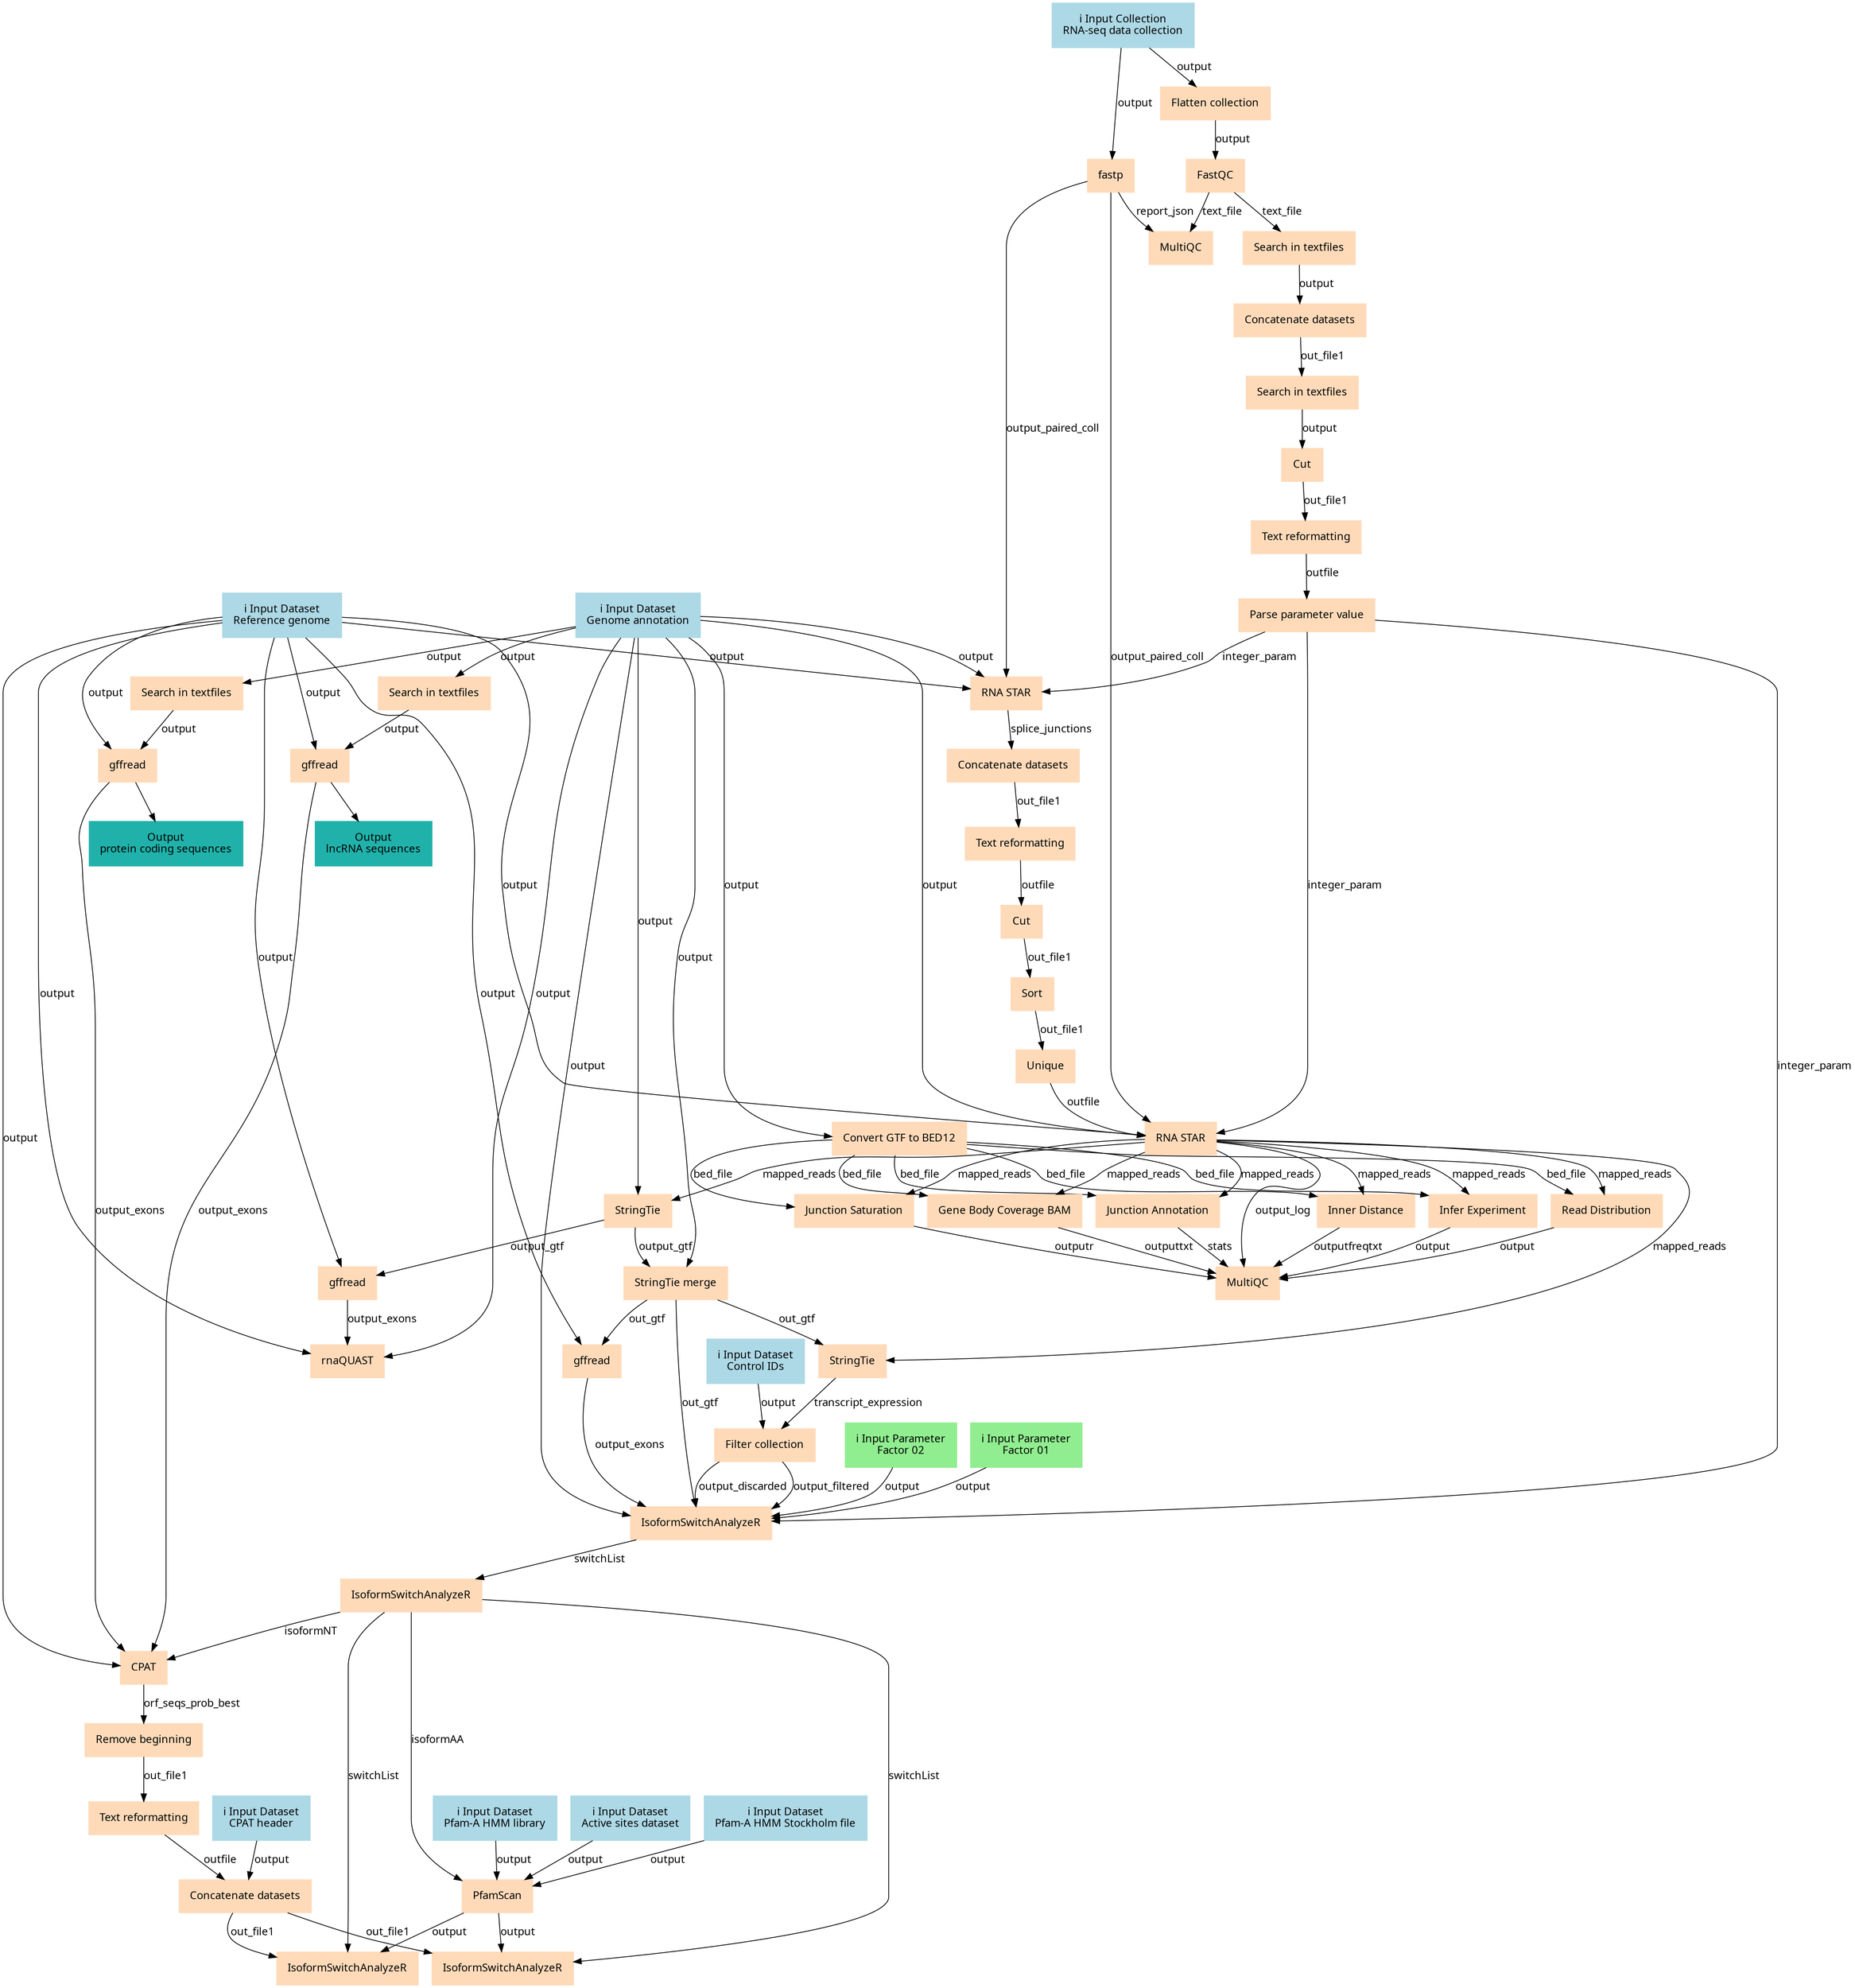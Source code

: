 digraph main {
  node [fontname="Atkinson Hyperlegible", shape=box, color=white,style=filled,color=peachpuff,margin="0.2,0.2"];
  edge [fontname="Atkinson Hyperlegible"];
  0[color=lightblue,label="ℹ️ Input Collection\nRNA-seq data collection"]
  1[color=lightblue,label="ℹ️ Input Dataset\nReference genome"]
  2[color=lightblue,label="ℹ️ Input Dataset\nGenome annotation"]
  3[color=lightblue,label="ℹ️ Input Dataset\nControl IDs"]
  4[color=lightgreen,label="ℹ️ Input Parameter\nFactor 02"]
  5[color=lightgreen,label="ℹ️ Input Parameter\nFactor 01"]
  6[color=lightblue,label="ℹ️ Input Dataset\nCPAT header"]
  7[color=lightblue,label="ℹ️ Input Dataset\nActive sites dataset"]
  8[color=lightblue,label="ℹ️ Input Dataset\nPfam-A HMM Stockholm file"]
  9[color=lightblue,label="ℹ️ Input Dataset\nPfam-A HMM library"]
  10[label="fastp"]
  0 -> 10 [label="output"]
  11[label="Flatten collection"]
  0 -> 11 [label="output"]
  12[label="Search in textfiles"]
  2 -> 12 [label="output"]
  13[label="Search in textfiles"]
  2 -> 13 [label="output"]
  14[label="Convert GTF to BED12"]
  2 -> 14 [label="output"]
  15[label="FastQC"]
  11 -> 15 [label="output"]
  16[label="gffread"]
  12 -> 16 [label="output"]
  1 -> 16 [label="output"]
  ke34fd125e86048a29e58bed5c3600b8d[color=lightseagreen,label="Output\nlncRNA sequences"]
  16 -> ke34fd125e86048a29e58bed5c3600b8d
  17[label="gffread"]
  13 -> 17 [label="output"]
  1 -> 17 [label="output"]
  k836eeb38dc6742df93fa2fcd5bbe7a80[color=lightseagreen,label="Output\nprotein coding sequences"]
  17 -> k836eeb38dc6742df93fa2fcd5bbe7a80
  18[label="MultiQC"]
  15 -> 18 [label="text_file"]
  10 -> 18 [label="report_json"]
  19[label="Search in textfiles"]
  15 -> 19 [label="text_file"]
  20[label="Concatenate datasets"]
  19 -> 20 [label="output"]
  21[label="Search in textfiles"]
  20 -> 21 [label="out_file1"]
  22[label="Cut"]
  21 -> 22 [label="output"]
  23[label="Text reformatting"]
  22 -> 23 [label="out_file1"]
  24[label="Parse parameter value"]
  23 -> 24 [label="outfile"]
  25[label="RNA STAR"]
  2 -> 25 [label="output"]
  24 -> 25 [label="integer_param"]
  1 -> 25 [label="output"]
  10 -> 25 [label="output_paired_coll"]
  26[label="Concatenate datasets"]
  25 -> 26 [label="splice_junctions"]
  27[label="Text reformatting"]
  26 -> 27 [label="out_file1"]
  28[label="Cut"]
  27 -> 28 [label="outfile"]
  29[label="Sort"]
  28 -> 29 [label="out_file1"]
  30[label="Unique"]
  29 -> 30 [label="out_file1"]
  31[label="RNA STAR"]
  2 -> 31 [label="output"]
  24 -> 31 [label="integer_param"]
  1 -> 31 [label="output"]
  10 -> 31 [label="output_paired_coll"]
  30 -> 31 [label="outfile"]
  32[label="StringTie"]
  2 -> 32 [label="output"]
  31 -> 32 [label="mapped_reads"]
  33[label="Junction Annotation"]
  31 -> 33 [label="mapped_reads"]
  14 -> 33 [label="bed_file"]
  34[label="Junction Saturation"]
  31 -> 34 [label="mapped_reads"]
  14 -> 34 [label="bed_file"]
  35[label="Gene Body Coverage BAM"]
  31 -> 35 [label="mapped_reads"]
  14 -> 35 [label="bed_file"]
  36[label="Inner Distance"]
  31 -> 36 [label="mapped_reads"]
  14 -> 36 [label="bed_file"]
  37[label="Infer Experiment"]
  31 -> 37 [label="mapped_reads"]
  14 -> 37 [label="bed_file"]
  38[label="Read Distribution"]
  31 -> 38 [label="mapped_reads"]
  14 -> 38 [label="bed_file"]
  39[label="gffread"]
  32 -> 39 [label="output_gtf"]
  1 -> 39 [label="output"]
  40[label="StringTie merge"]
  2 -> 40 [label="output"]
  32 -> 40 [label="output_gtf"]
  41[label="MultiQC"]
  31 -> 41 [label="output_log"]
  37 -> 41 [label="output"]
  38 -> 41 [label="output"]
  34 -> 41 [label="outputr"]
  33 -> 41 [label="stats"]
  35 -> 41 [label="outputtxt"]
  36 -> 41 [label="outputfreqtxt"]
  42[label="rnaQUAST"]
  2 -> 42 [label="output"]
  1 -> 42 [label="output"]
  39 -> 42 [label="output_exons"]
  43[label="gffread"]
  40 -> 43 [label="out_gtf"]
  1 -> 43 [label="output"]
  44[label="StringTie"]
  40 -> 44 [label="out_gtf"]
  31 -> 44 [label="mapped_reads"]
  45[label="Filter collection"]
  3 -> 45 [label="output"]
  44 -> 45 [label="transcript_expression"]
  46[label="IsoformSwitchAnalyzeR"]
  2 -> 46 [label="output"]
  24 -> 46 [label="integer_param"]
  5 -> 46 [label="output"]
  45 -> 46 [label="output_filtered"]
  40 -> 46 [label="out_gtf"]
  4 -> 46 [label="output"]
  45 -> 46 [label="output_discarded"]
  43 -> 46 [label="output_exons"]
  47[label="IsoformSwitchAnalyzeR"]
  46 -> 47 [label="switchList"]
  48[label="CPAT"]
  17 -> 48 [label="output_exons"]
  47 -> 48 [label="isoformNT"]
  16 -> 48 [label="output_exons"]
  1 -> 48 [label="output"]
  49[label="PfamScan"]
  7 -> 49 [label="output"]
  47 -> 49 [label="isoformAA"]
  8 -> 49 [label="output"]
  9 -> 49 [label="output"]
  50[label="Remove beginning"]
  48 -> 50 [label="orf_seqs_prob_best"]
  51[label="Text reformatting"]
  50 -> 51 [label="out_file1"]
  52[label="Concatenate datasets"]
  6 -> 52 [label="output"]
  51 -> 52 [label="outfile"]
  53[label="IsoformSwitchAnalyzeR"]
  52 -> 53 [label="out_file1"]
  49 -> 53 [label="output"]
  47 -> 53 [label="switchList"]
  54[label="IsoformSwitchAnalyzeR"]
  52 -> 54 [label="out_file1"]
  49 -> 54 [label="output"]
  47 -> 54 [label="switchList"]
}